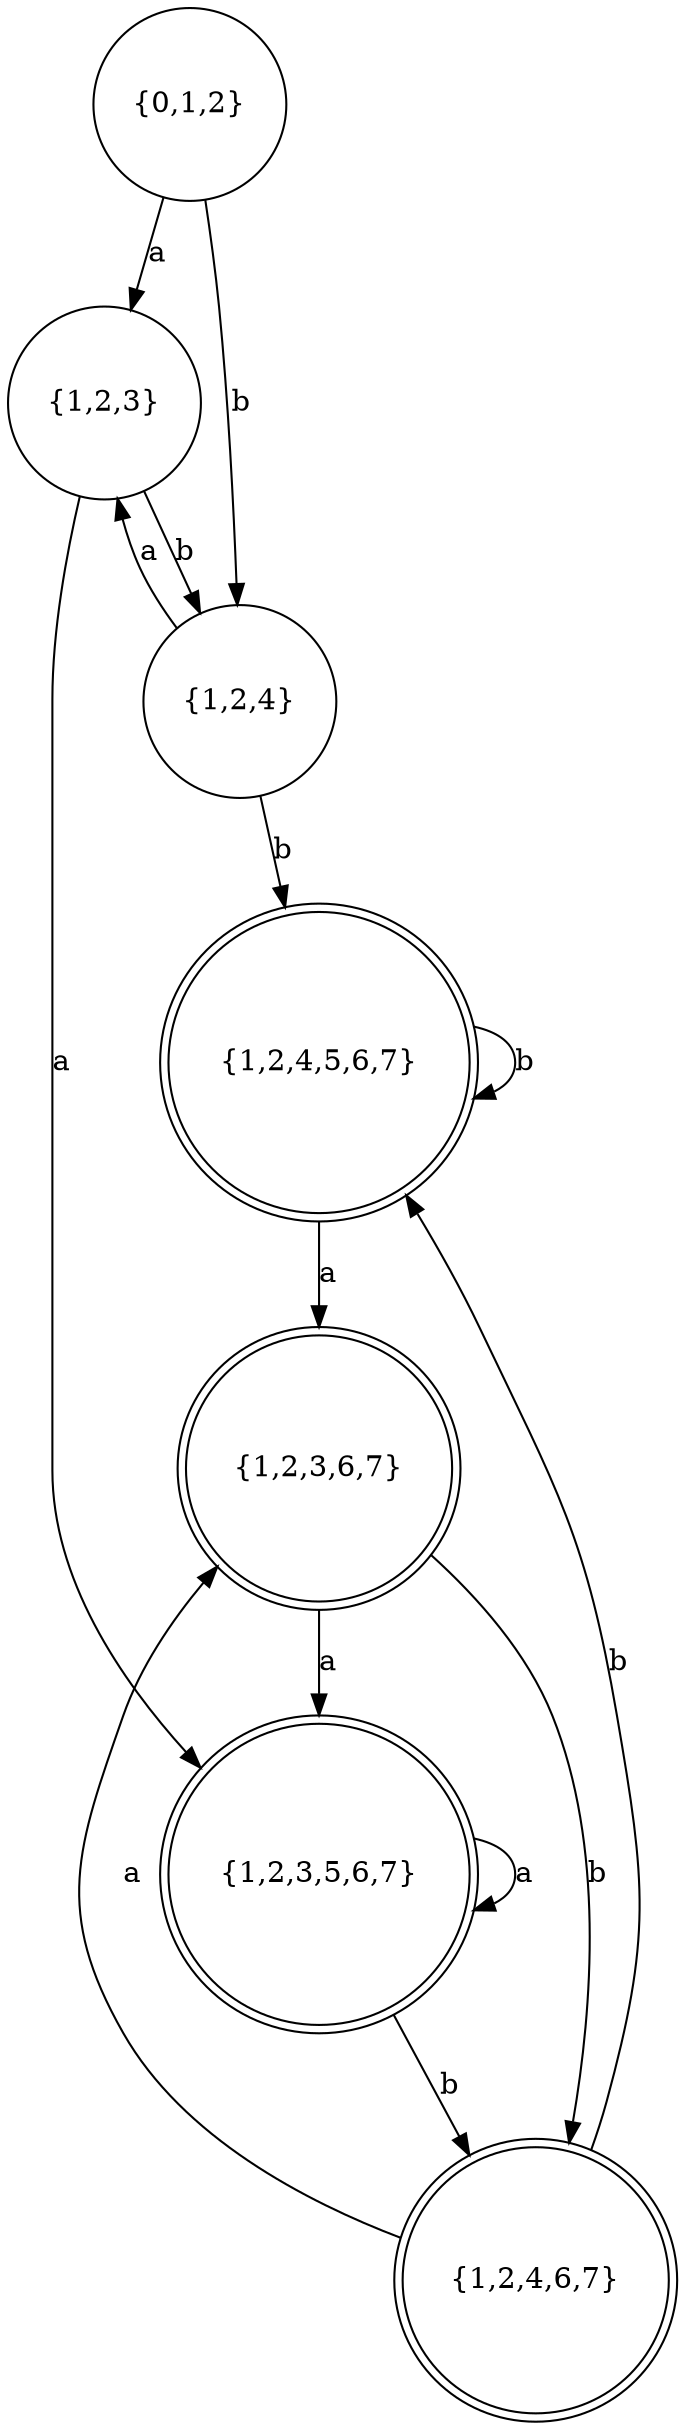 // The Test Table
digraph {
	0 [label="{0,1,2}" shape=circle]
	1 [label="{1,2,3}" shape=circle]
	2 [label="{1,2,4}" shape=circle]
	3 [label="{1,2,3,5,6,7}" shape=doublecircle]
	4 [label="{1,2,4,5,6,7}" shape=doublecircle]
	5 [label="{1,2,4,6,7}" shape=doublecircle]
	6 [label="{1,2,3,6,7}" shape=doublecircle]
	0 -> 1 [label=a]
	0 -> 2 [label=b]
	1 -> 3 [label=a]
	1 -> 2 [label=b]
	2 -> 1 [label=a]
	2 -> 4 [label=b]
	3 -> 3 [label=a]
	3 -> 5 [label=b]
	4 -> 6 [label=a]
	4 -> 4 [label=b]
	5 -> 6 [label=a]
	5 -> 4 [label=b]
	6 -> 3 [label=a]
	6 -> 5 [label=b]
}
